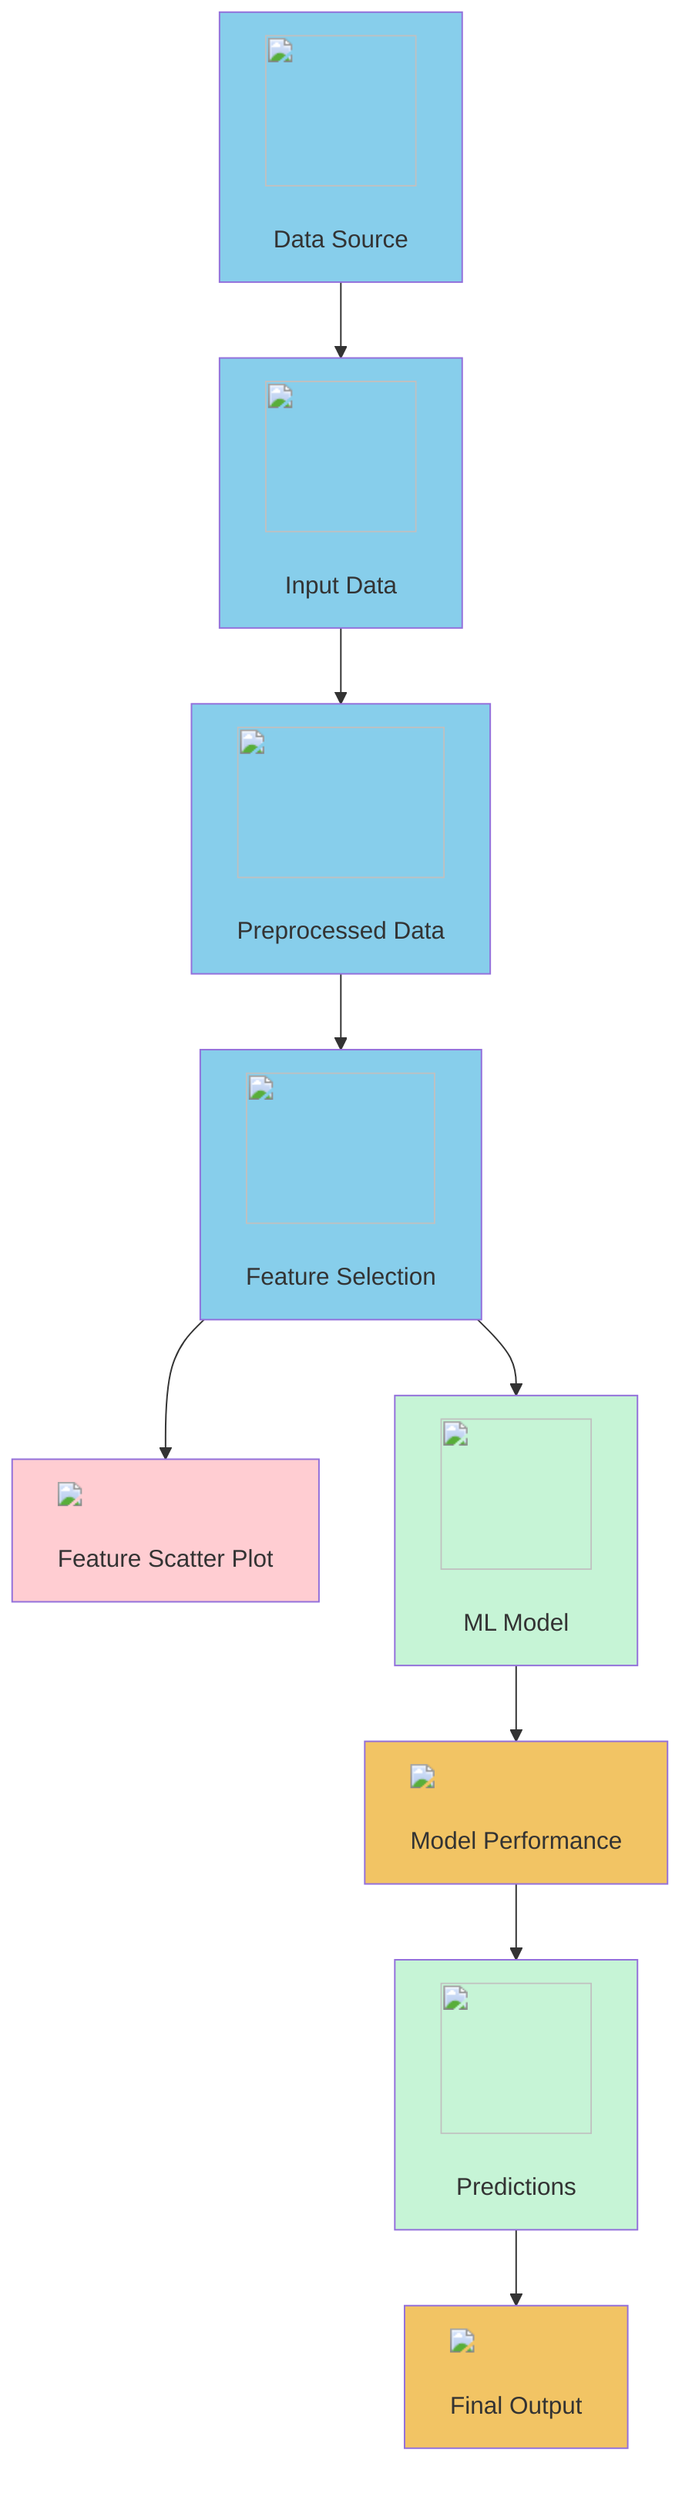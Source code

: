 graph TD;
    A["<img src='icons/database.svg' width=100 height=100/> <br/> Data Source"] --> B["<img src='icons/file.svg' width=100 height=100/> <br/> Input Data"];
    B --> C["<img src='icons/table.svg' width=100 height=100/> <br/> Preprocessed Data"];
    C --> D["<img src='icons/column_split.svg' width=100 height=100/> <br/> Feature Selection"];
    D --> E["<img src='dummy_plots/scatter_plot_template.svg'/> <br/> Feature Scatter Plot"];
    D --> F["<img src='icons/brain.svg' width=100 height=100/> <br/> ML Model"];
    F --> G["<img src='dummy_plots/barplot_template.svg'/> <br/> Model Performance"];
    G --> H["<img src='icons/column_split.svg' width=100 height=100/> <br/> Predictions"];
    H --> I["<img src='dummy_plots/lineplot_template.svg'/> <br/> Final Output"];
    style A fill:#87CEEB;
    style B fill:#87CEEB;
    style C fill:#87CEEB;
    style D fill:#87CEEB;
    style E fill:#FFCDD2;
    style F fill:#C6F4D6;
    style G fill:#F2C464;
    style H fill:#C6F4D6;
    style I fill:#F2C464;